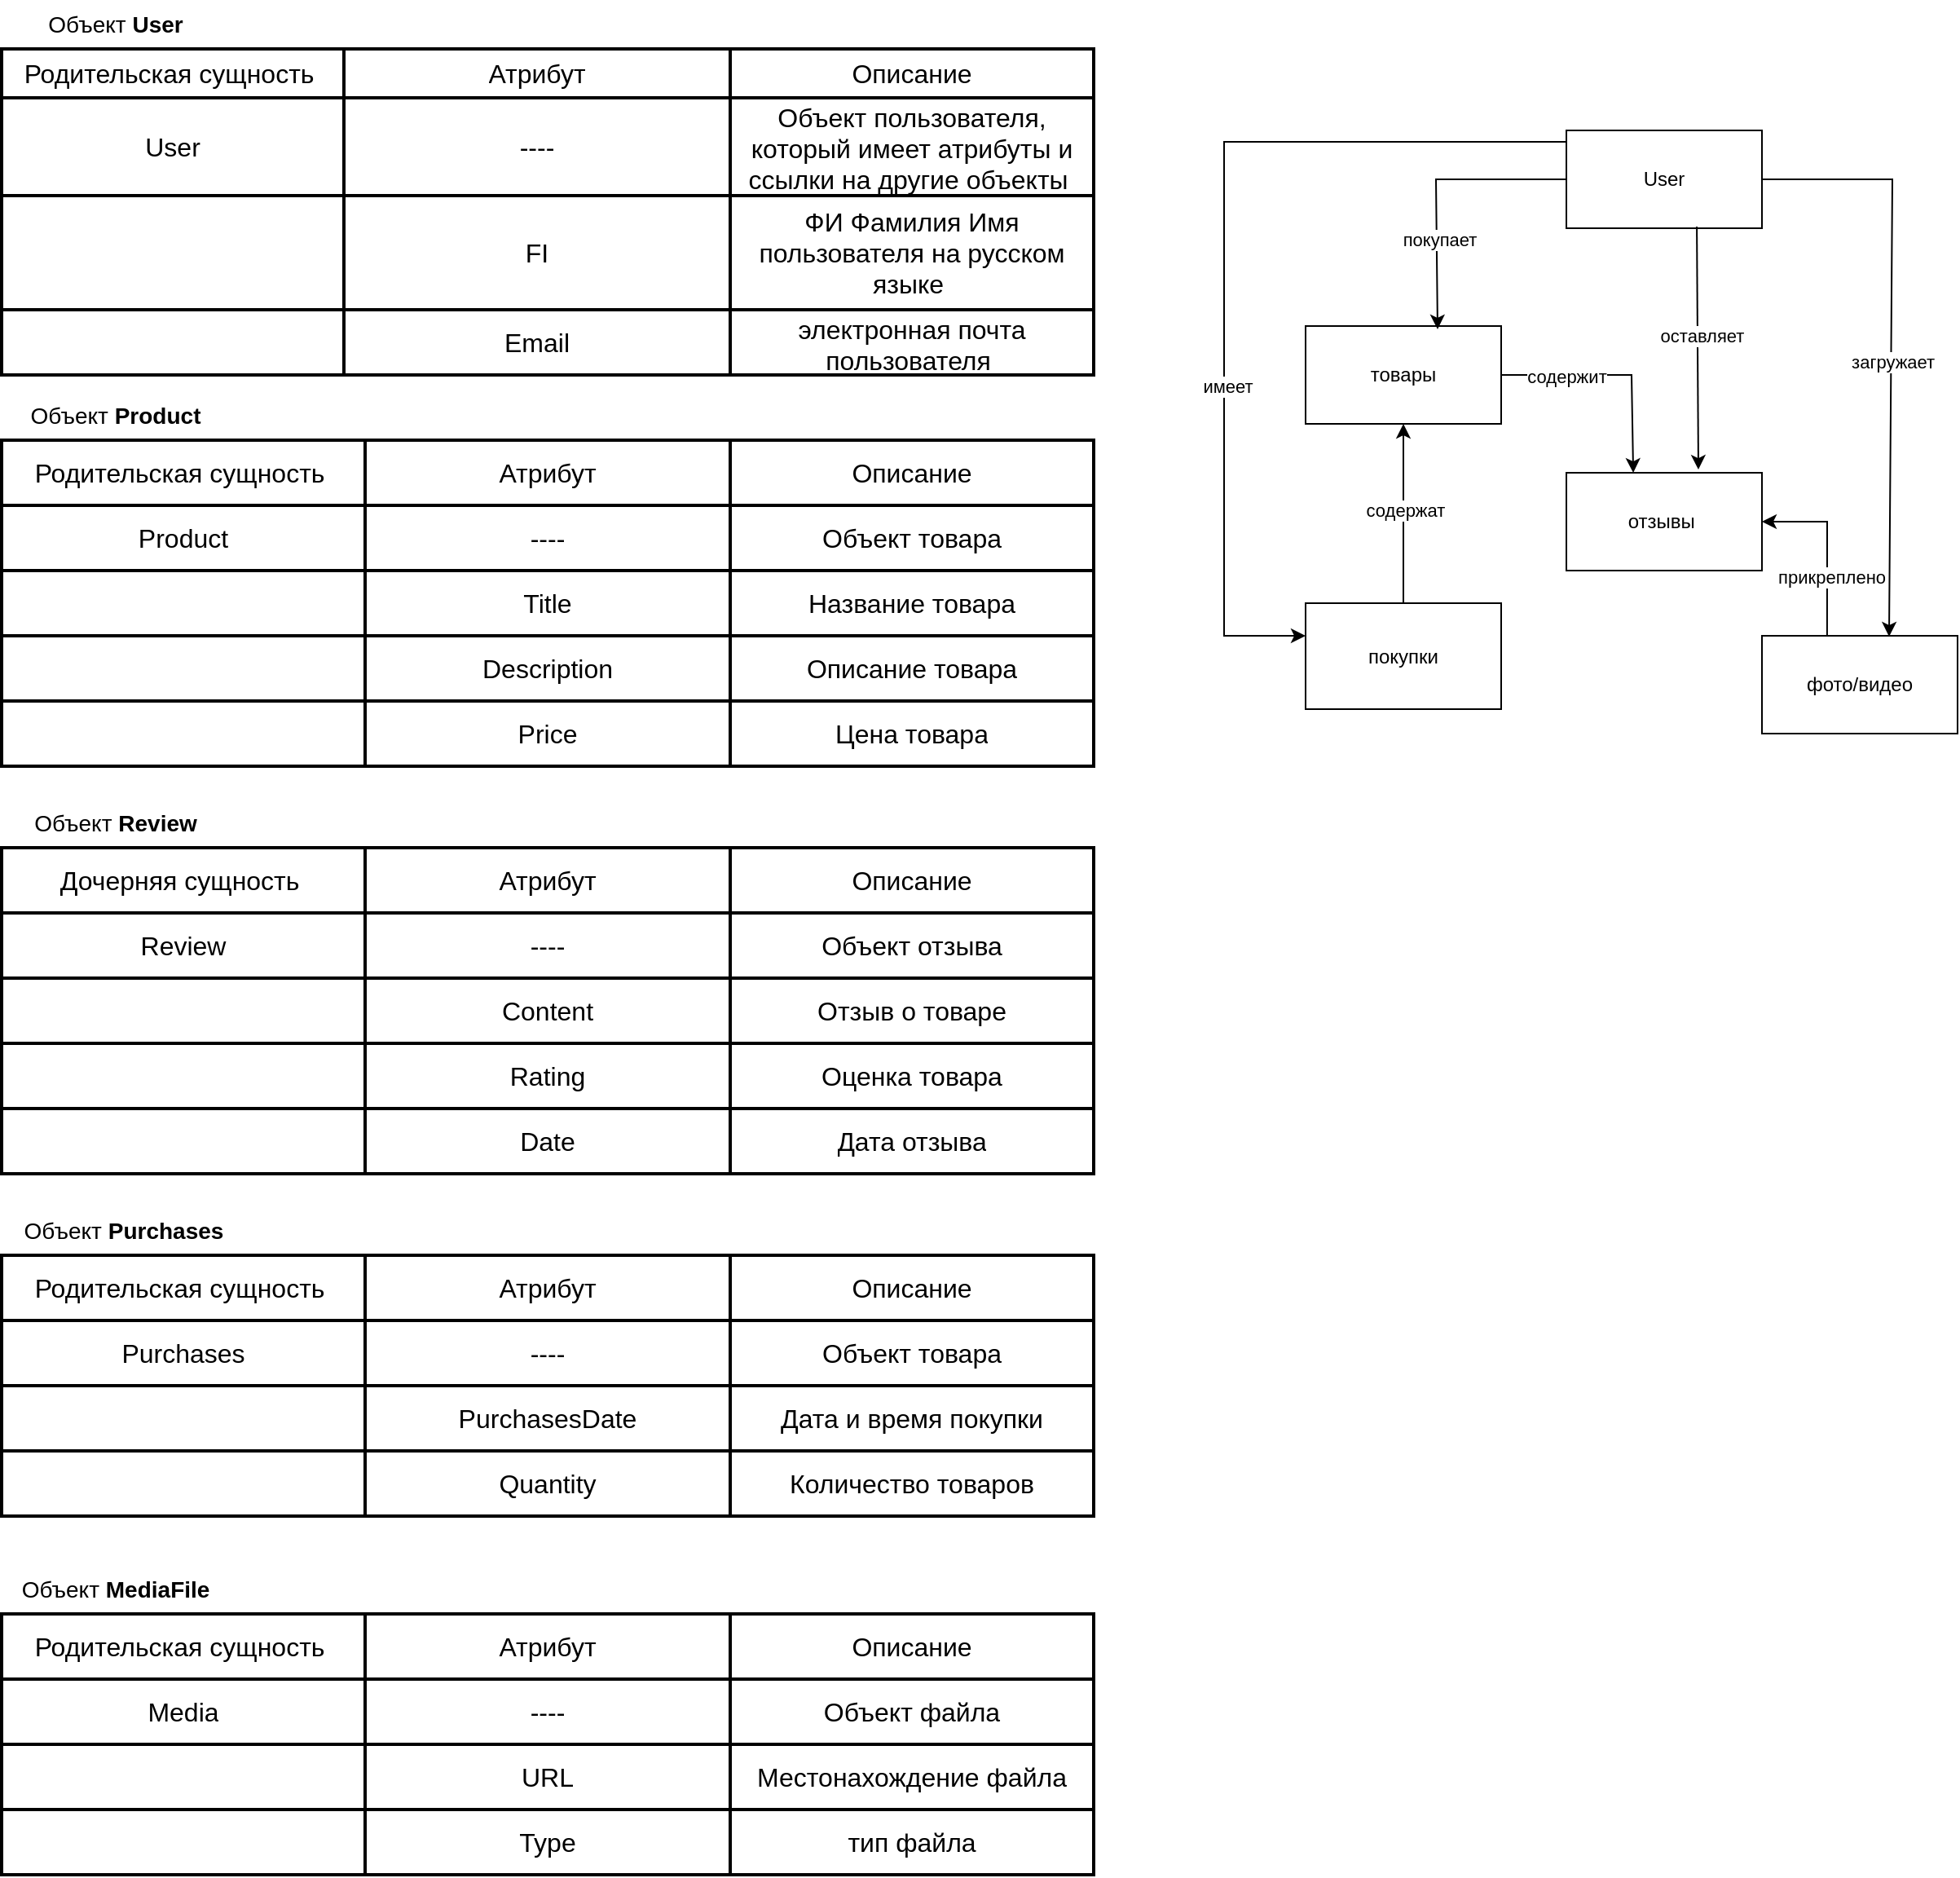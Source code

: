 <mxfile version="24.9.1">
  <diagram name="Страница — 1" id="TGtUsXswCx8yC_RqDV6F">
    <mxGraphModel dx="1390" dy="746" grid="1" gridSize="10" guides="1" tooltips="1" connect="1" arrows="1" fold="1" page="1" pageScale="1" pageWidth="2339" pageHeight="3300" math="0" shadow="0">
      <root>
        <mxCell id="0" />
        <mxCell id="1" parent="0" />
        <mxCell id="MNSN4jUZ-0V3lGfAkd76-1" value="User" style="rounded=0;whiteSpace=wrap;html=1;" parent="1" vertex="1">
          <mxGeometry x="1010" y="120" width="120" height="60" as="geometry" />
        </mxCell>
        <mxCell id="MNSN4jUZ-0V3lGfAkd76-2" value="товары" style="rounded=0;whiteSpace=wrap;html=1;" parent="1" vertex="1">
          <mxGeometry x="850" y="240" width="120" height="60" as="geometry" />
        </mxCell>
        <mxCell id="MNSN4jUZ-0V3lGfAkd76-3" value="отзывы&amp;nbsp;" style="rounded=0;whiteSpace=wrap;html=1;" parent="1" vertex="1">
          <mxGeometry x="1010" y="330" width="120" height="60" as="geometry" />
        </mxCell>
        <mxCell id="MNSN4jUZ-0V3lGfAkd76-4" value="фото/видео" style="rounded=0;whiteSpace=wrap;html=1;" parent="1" vertex="1">
          <mxGeometry x="1130" y="430" width="120" height="60" as="geometry" />
        </mxCell>
        <mxCell id="MNSN4jUZ-0V3lGfAkd76-5" value="" style="endArrow=classic;html=1;rounded=0;exitX=0;exitY=0.5;exitDx=0;exitDy=0;entryX=0.675;entryY=0.033;entryDx=0;entryDy=0;entryPerimeter=0;" parent="1" source="MNSN4jUZ-0V3lGfAkd76-1" target="MNSN4jUZ-0V3lGfAkd76-2" edge="1">
          <mxGeometry width="50" height="50" relative="1" as="geometry">
            <mxPoint x="1070" y="340" as="sourcePoint" />
            <mxPoint x="1120" y="290" as="targetPoint" />
            <Array as="points">
              <mxPoint x="930" y="150" />
            </Array>
          </mxGeometry>
        </mxCell>
        <mxCell id="MNSN4jUZ-0V3lGfAkd76-6" value="покупает" style="edgeLabel;html=1;align=center;verticalAlign=middle;resizable=0;points=[];" parent="MNSN4jUZ-0V3lGfAkd76-5" vertex="1" connectable="0">
          <mxGeometry x="0.361" y="1" relative="1" as="geometry">
            <mxPoint as="offset" />
          </mxGeometry>
        </mxCell>
        <mxCell id="MNSN4jUZ-0V3lGfAkd76-7" value="" style="endArrow=classic;html=1;rounded=0;exitX=0.667;exitY=0.983;exitDx=0;exitDy=0;exitPerimeter=0;entryX=0.675;entryY=-0.033;entryDx=0;entryDy=0;entryPerimeter=0;" parent="1" source="MNSN4jUZ-0V3lGfAkd76-1" target="MNSN4jUZ-0V3lGfAkd76-3" edge="1">
          <mxGeometry width="50" height="50" relative="1" as="geometry">
            <mxPoint x="1070" y="340" as="sourcePoint" />
            <mxPoint x="1120" y="290" as="targetPoint" />
          </mxGeometry>
        </mxCell>
        <mxCell id="MNSN4jUZ-0V3lGfAkd76-8" value="оставляет" style="edgeLabel;html=1;align=center;verticalAlign=middle;resizable=0;points=[];" parent="MNSN4jUZ-0V3lGfAkd76-7" vertex="1" connectable="0">
          <mxGeometry x="-0.101" y="2" relative="1" as="geometry">
            <mxPoint as="offset" />
          </mxGeometry>
        </mxCell>
        <mxCell id="MNSN4jUZ-0V3lGfAkd76-9" value="" style="endArrow=classic;html=1;rounded=0;exitX=0.333;exitY=-0.008;exitDx=0;exitDy=0;exitPerimeter=0;entryX=1;entryY=0.5;entryDx=0;entryDy=0;" parent="1" source="MNSN4jUZ-0V3lGfAkd76-4" target="MNSN4jUZ-0V3lGfAkd76-3" edge="1">
          <mxGeometry width="50" height="50" relative="1" as="geometry">
            <mxPoint x="1070" y="340" as="sourcePoint" />
            <mxPoint x="1130" y="370" as="targetPoint" />
            <Array as="points">
              <mxPoint x="1170" y="360" />
            </Array>
          </mxGeometry>
        </mxCell>
        <mxCell id="MNSN4jUZ-0V3lGfAkd76-10" value="&amp;nbsp;прикреплено" style="edgeLabel;html=1;align=center;verticalAlign=middle;resizable=0;points=[];" parent="MNSN4jUZ-0V3lGfAkd76-9" vertex="1" connectable="0">
          <mxGeometry x="-0.351" y="-1" relative="1" as="geometry">
            <mxPoint as="offset" />
          </mxGeometry>
        </mxCell>
        <mxCell id="MNSN4jUZ-0V3lGfAkd76-11" value="" style="endArrow=classic;html=1;rounded=0;exitX=1;exitY=0.5;exitDx=0;exitDy=0;entryX=0.342;entryY=0;entryDx=0;entryDy=0;entryPerimeter=0;" parent="1" source="MNSN4jUZ-0V3lGfAkd76-2" target="MNSN4jUZ-0V3lGfAkd76-3" edge="1">
          <mxGeometry width="50" height="50" relative="1" as="geometry">
            <mxPoint x="980" y="270" as="sourcePoint" />
            <mxPoint x="1120" y="290" as="targetPoint" />
            <Array as="points">
              <mxPoint x="1050" y="270" />
            </Array>
          </mxGeometry>
        </mxCell>
        <mxCell id="MNSN4jUZ-0V3lGfAkd76-12" value="содержит" style="edgeLabel;html=1;align=center;verticalAlign=middle;resizable=0;points=[];" parent="MNSN4jUZ-0V3lGfAkd76-11" vertex="1" connectable="0">
          <mxGeometry x="-0.429" y="-1" relative="1" as="geometry">
            <mxPoint as="offset" />
          </mxGeometry>
        </mxCell>
        <mxCell id="MNSN4jUZ-0V3lGfAkd76-13" value="" style="endArrow=classic;html=1;rounded=0;exitX=1;exitY=0.5;exitDx=0;exitDy=0;entryX=0.65;entryY=0.008;entryDx=0;entryDy=0;entryPerimeter=0;" parent="1" source="MNSN4jUZ-0V3lGfAkd76-1" target="MNSN4jUZ-0V3lGfAkd76-4" edge="1">
          <mxGeometry width="50" height="50" relative="1" as="geometry">
            <mxPoint x="1080" y="420" as="sourcePoint" />
            <mxPoint x="1130" y="370" as="targetPoint" />
            <Array as="points">
              <mxPoint x="1210" y="150" />
            </Array>
          </mxGeometry>
        </mxCell>
        <mxCell id="MNSN4jUZ-0V3lGfAkd76-14" value="&amp;nbsp; загружает" style="edgeLabel;html=1;align=center;verticalAlign=middle;resizable=0;points=[];" parent="MNSN4jUZ-0V3lGfAkd76-13" vertex="1" connectable="0">
          <mxGeometry x="0.063" y="-2" relative="1" as="geometry">
            <mxPoint as="offset" />
          </mxGeometry>
        </mxCell>
        <mxCell id="MNSN4jUZ-0V3lGfAkd76-15" value="покупки" style="rounded=0;whiteSpace=wrap;html=1;" parent="1" vertex="1">
          <mxGeometry x="850" y="410" width="120" height="65" as="geometry" />
        </mxCell>
        <mxCell id="MNSN4jUZ-0V3lGfAkd76-16" value="" style="endArrow=classic;html=1;rounded=0;jumpStyle=arc;" parent="1" edge="1">
          <mxGeometry width="50" height="50" relative="1" as="geometry">
            <mxPoint x="1010" y="127" as="sourcePoint" />
            <mxPoint x="850" y="430" as="targetPoint" />
            <Array as="points">
              <mxPoint x="800" y="127" />
              <mxPoint x="800" y="430" />
            </Array>
          </mxGeometry>
        </mxCell>
        <mxCell id="MNSN4jUZ-0V3lGfAkd76-21" value="имеет" style="edgeLabel;html=1;align=center;verticalAlign=middle;resizable=0;points=[];" parent="MNSN4jUZ-0V3lGfAkd76-16" vertex="1" connectable="0">
          <mxGeometry x="0.278" y="2" relative="1" as="geometry">
            <mxPoint as="offset" />
          </mxGeometry>
        </mxCell>
        <mxCell id="MNSN4jUZ-0V3lGfAkd76-18" value="" style="endArrow=classic;html=1;rounded=0;exitX=0.5;exitY=0;exitDx=0;exitDy=0;entryX=0.5;entryY=1;entryDx=0;entryDy=0;" parent="1" source="MNSN4jUZ-0V3lGfAkd76-15" target="MNSN4jUZ-0V3lGfAkd76-2" edge="1">
          <mxGeometry relative="1" as="geometry">
            <mxPoint x="1370" y="380" as="sourcePoint" />
            <mxPoint x="1470" y="380" as="targetPoint" />
          </mxGeometry>
        </mxCell>
        <mxCell id="MNSN4jUZ-0V3lGfAkd76-23" value="содержат" style="edgeLabel;html=1;align=center;verticalAlign=middle;resizable=0;points=[];" parent="MNSN4jUZ-0V3lGfAkd76-18" vertex="1" connectable="0">
          <mxGeometry x="0.036" y="-1" relative="1" as="geometry">
            <mxPoint as="offset" />
          </mxGeometry>
        </mxCell>
        <mxCell id="2xi72jJKv009g28mrc_R-14" value="" style="shape=table;startSize=0;container=1;collapsible=0;childLayout=tableLayout;fontSize=16;strokeWidth=2;" vertex="1" parent="1">
          <mxGeometry x="50" y="70" width="670" height="200" as="geometry" />
        </mxCell>
        <mxCell id="2xi72jJKv009g28mrc_R-15" value="" style="shape=tableRow;horizontal=0;startSize=0;swimlaneHead=0;swimlaneBody=0;strokeColor=inherit;top=0;left=0;bottom=0;right=0;collapsible=0;dropTarget=0;fillColor=none;points=[[0,0.5],[1,0.5]];portConstraint=eastwest;fontSize=16;strokeWidth=2;" vertex="1" parent="2xi72jJKv009g28mrc_R-14">
          <mxGeometry width="670" height="30" as="geometry" />
        </mxCell>
        <mxCell id="2xi72jJKv009g28mrc_R-16" value="Родительская сущность&amp;nbsp;" style="shape=partialRectangle;html=1;whiteSpace=wrap;connectable=0;strokeColor=inherit;overflow=hidden;fillColor=none;top=0;left=0;bottom=0;right=0;pointerEvents=1;fontSize=16;strokeWidth=2;" vertex="1" parent="2xi72jJKv009g28mrc_R-15">
          <mxGeometry width="210" height="30" as="geometry">
            <mxRectangle width="210" height="30" as="alternateBounds" />
          </mxGeometry>
        </mxCell>
        <mxCell id="2xi72jJKv009g28mrc_R-17" value="Атрибут" style="shape=partialRectangle;html=1;whiteSpace=wrap;connectable=0;strokeColor=inherit;overflow=hidden;fillColor=none;top=0;left=0;bottom=0;right=0;pointerEvents=1;fontSize=16;strokeWidth=2;" vertex="1" parent="2xi72jJKv009g28mrc_R-15">
          <mxGeometry x="210" width="237" height="30" as="geometry">
            <mxRectangle width="237" height="30" as="alternateBounds" />
          </mxGeometry>
        </mxCell>
        <mxCell id="2xi72jJKv009g28mrc_R-18" value="Описание" style="shape=partialRectangle;html=1;whiteSpace=wrap;connectable=0;strokeColor=inherit;overflow=hidden;fillColor=none;top=0;left=0;bottom=0;right=0;pointerEvents=1;fontSize=16;strokeWidth=2;" vertex="1" parent="2xi72jJKv009g28mrc_R-15">
          <mxGeometry x="447" width="223" height="30" as="geometry">
            <mxRectangle width="223" height="30" as="alternateBounds" />
          </mxGeometry>
        </mxCell>
        <mxCell id="2xi72jJKv009g28mrc_R-19" value="" style="shape=tableRow;horizontal=0;startSize=0;swimlaneHead=0;swimlaneBody=0;strokeColor=inherit;top=0;left=0;bottom=0;right=0;collapsible=0;dropTarget=0;fillColor=none;points=[[0,0.5],[1,0.5]];portConstraint=eastwest;fontSize=16;strokeWidth=2;" vertex="1" parent="2xi72jJKv009g28mrc_R-14">
          <mxGeometry y="30" width="670" height="60" as="geometry" />
        </mxCell>
        <mxCell id="2xi72jJKv009g28mrc_R-20" value="User" style="shape=partialRectangle;html=1;whiteSpace=wrap;connectable=0;strokeColor=inherit;overflow=hidden;fillColor=none;top=0;left=0;bottom=0;right=0;pointerEvents=1;fontSize=16;strokeWidth=2;" vertex="1" parent="2xi72jJKv009g28mrc_R-19">
          <mxGeometry width="210" height="60" as="geometry">
            <mxRectangle width="210" height="60" as="alternateBounds" />
          </mxGeometry>
        </mxCell>
        <mxCell id="2xi72jJKv009g28mrc_R-21" value="----" style="shape=partialRectangle;html=1;whiteSpace=wrap;connectable=0;strokeColor=inherit;overflow=hidden;fillColor=none;top=0;left=0;bottom=0;right=0;pointerEvents=1;fontSize=16;strokeWidth=2;" vertex="1" parent="2xi72jJKv009g28mrc_R-19">
          <mxGeometry x="210" width="237" height="60" as="geometry">
            <mxRectangle width="237" height="60" as="alternateBounds" />
          </mxGeometry>
        </mxCell>
        <mxCell id="2xi72jJKv009g28mrc_R-22" value="Объект пользователя, который имеет атрибуты и ссылки на другие объекты&amp;nbsp;" style="shape=partialRectangle;html=1;whiteSpace=wrap;connectable=0;strokeColor=inherit;overflow=hidden;fillColor=none;top=0;left=0;bottom=0;right=0;pointerEvents=1;fontSize=16;strokeWidth=2;" vertex="1" parent="2xi72jJKv009g28mrc_R-19">
          <mxGeometry x="447" width="223" height="60" as="geometry">
            <mxRectangle width="223" height="60" as="alternateBounds" />
          </mxGeometry>
        </mxCell>
        <mxCell id="2xi72jJKv009g28mrc_R-23" value="" style="shape=tableRow;horizontal=0;startSize=0;swimlaneHead=0;swimlaneBody=0;strokeColor=inherit;top=0;left=0;bottom=0;right=0;collapsible=0;dropTarget=0;fillColor=none;points=[[0,0.5],[1,0.5]];portConstraint=eastwest;fontSize=16;strokeWidth=2;" vertex="1" parent="2xi72jJKv009g28mrc_R-14">
          <mxGeometry y="90" width="670" height="70" as="geometry" />
        </mxCell>
        <mxCell id="2xi72jJKv009g28mrc_R-24" value="" style="shape=partialRectangle;html=1;whiteSpace=wrap;connectable=0;strokeColor=inherit;overflow=hidden;fillColor=none;top=0;left=0;bottom=0;right=0;pointerEvents=1;fontSize=16;strokeWidth=2;" vertex="1" parent="2xi72jJKv009g28mrc_R-23">
          <mxGeometry width="210" height="70" as="geometry">
            <mxRectangle width="210" height="70" as="alternateBounds" />
          </mxGeometry>
        </mxCell>
        <mxCell id="2xi72jJKv009g28mrc_R-25" value="FI" style="shape=partialRectangle;html=1;whiteSpace=wrap;connectable=0;strokeColor=inherit;overflow=hidden;fillColor=none;top=0;left=0;bottom=0;right=0;pointerEvents=1;fontSize=16;strokeWidth=2;" vertex="1" parent="2xi72jJKv009g28mrc_R-23">
          <mxGeometry x="210" width="237" height="70" as="geometry">
            <mxRectangle width="237" height="70" as="alternateBounds" />
          </mxGeometry>
        </mxCell>
        <mxCell id="2xi72jJKv009g28mrc_R-26" value="ФИ Фамилия Имя пользователя на русском языке&amp;nbsp;" style="shape=partialRectangle;html=1;whiteSpace=wrap;connectable=0;strokeColor=inherit;overflow=hidden;fillColor=none;top=0;left=0;bottom=0;right=0;pointerEvents=1;fontSize=16;strokeWidth=2;" vertex="1" parent="2xi72jJKv009g28mrc_R-23">
          <mxGeometry x="447" width="223" height="70" as="geometry">
            <mxRectangle width="223" height="70" as="alternateBounds" />
          </mxGeometry>
        </mxCell>
        <mxCell id="2xi72jJKv009g28mrc_R-28" value="" style="shape=tableRow;horizontal=0;startSize=0;swimlaneHead=0;swimlaneBody=0;strokeColor=inherit;top=0;left=0;bottom=0;right=0;collapsible=0;dropTarget=0;fillColor=none;points=[[0,0.5],[1,0.5]];portConstraint=eastwest;fontSize=16;strokeWidth=2;" vertex="1" parent="2xi72jJKv009g28mrc_R-14">
          <mxGeometry y="160" width="670" height="40" as="geometry" />
        </mxCell>
        <mxCell id="2xi72jJKv009g28mrc_R-29" value="" style="shape=partialRectangle;html=1;whiteSpace=wrap;connectable=0;strokeColor=inherit;overflow=hidden;fillColor=none;top=0;left=0;bottom=0;right=0;pointerEvents=1;fontSize=16;strokeWidth=2;" vertex="1" parent="2xi72jJKv009g28mrc_R-28">
          <mxGeometry width="210" height="40" as="geometry">
            <mxRectangle width="210" height="40" as="alternateBounds" />
          </mxGeometry>
        </mxCell>
        <mxCell id="2xi72jJKv009g28mrc_R-30" value="Email" style="shape=partialRectangle;html=1;whiteSpace=wrap;connectable=0;strokeColor=inherit;overflow=hidden;fillColor=none;top=0;left=0;bottom=0;right=0;pointerEvents=1;fontSize=16;strokeWidth=2;" vertex="1" parent="2xi72jJKv009g28mrc_R-28">
          <mxGeometry x="210" width="237" height="40" as="geometry">
            <mxRectangle width="237" height="40" as="alternateBounds" />
          </mxGeometry>
        </mxCell>
        <mxCell id="2xi72jJKv009g28mrc_R-31" value="электронная почта пользователя&amp;nbsp;" style="shape=partialRectangle;html=1;whiteSpace=wrap;connectable=0;strokeColor=inherit;overflow=hidden;fillColor=none;top=0;left=0;bottom=0;right=0;pointerEvents=1;fontSize=16;strokeWidth=2;" vertex="1" parent="2xi72jJKv009g28mrc_R-28">
          <mxGeometry x="447" width="223" height="40" as="geometry">
            <mxRectangle width="223" height="40" as="alternateBounds" />
          </mxGeometry>
        </mxCell>
        <mxCell id="2xi72jJKv009g28mrc_R-40" value="" style="shape=table;startSize=0;container=1;collapsible=0;childLayout=tableLayout;fontSize=16;strokeWidth=2;" vertex="1" parent="1">
          <mxGeometry x="50" y="310" width="670" height="120" as="geometry" />
        </mxCell>
        <mxCell id="2xi72jJKv009g28mrc_R-41" value="" style="shape=tableRow;horizontal=0;startSize=0;swimlaneHead=0;swimlaneBody=0;strokeColor=inherit;top=0;left=0;bottom=0;right=0;collapsible=0;dropTarget=0;fillColor=none;points=[[0,0.5],[1,0.5]];portConstraint=eastwest;fontSize=16;strokeWidth=2;" vertex="1" parent="2xi72jJKv009g28mrc_R-40">
          <mxGeometry width="670" height="40" as="geometry" />
        </mxCell>
        <mxCell id="2xi72jJKv009g28mrc_R-42" value="Родительская сущность&amp;nbsp;" style="shape=partialRectangle;html=1;whiteSpace=wrap;connectable=0;strokeColor=inherit;overflow=hidden;fillColor=none;top=0;left=0;bottom=0;right=0;pointerEvents=1;fontSize=16;strokeWidth=2;" vertex="1" parent="2xi72jJKv009g28mrc_R-41">
          <mxGeometry width="223" height="40" as="geometry">
            <mxRectangle width="223" height="40" as="alternateBounds" />
          </mxGeometry>
        </mxCell>
        <mxCell id="2xi72jJKv009g28mrc_R-43" value="Атрибут" style="shape=partialRectangle;html=1;whiteSpace=wrap;connectable=0;strokeColor=inherit;overflow=hidden;fillColor=none;top=0;left=0;bottom=0;right=0;pointerEvents=1;fontSize=16;strokeWidth=2;" vertex="1" parent="2xi72jJKv009g28mrc_R-41">
          <mxGeometry x="223" width="224" height="40" as="geometry">
            <mxRectangle width="224" height="40" as="alternateBounds" />
          </mxGeometry>
        </mxCell>
        <mxCell id="2xi72jJKv009g28mrc_R-44" value="Описание" style="shape=partialRectangle;html=1;whiteSpace=wrap;connectable=0;strokeColor=inherit;overflow=hidden;fillColor=none;top=0;left=0;bottom=0;right=0;pointerEvents=1;fontSize=16;strokeWidth=2;" vertex="1" parent="2xi72jJKv009g28mrc_R-41">
          <mxGeometry x="447" width="223" height="40" as="geometry">
            <mxRectangle width="223" height="40" as="alternateBounds" />
          </mxGeometry>
        </mxCell>
        <mxCell id="2xi72jJKv009g28mrc_R-45" value="" style="shape=tableRow;horizontal=0;startSize=0;swimlaneHead=0;swimlaneBody=0;strokeColor=inherit;top=0;left=0;bottom=0;right=0;collapsible=0;dropTarget=0;fillColor=none;points=[[0,0.5],[1,0.5]];portConstraint=eastwest;fontSize=16;strokeWidth=2;" vertex="1" parent="2xi72jJKv009g28mrc_R-40">
          <mxGeometry y="40" width="670" height="40" as="geometry" />
        </mxCell>
        <mxCell id="2xi72jJKv009g28mrc_R-46" value="Product" style="shape=partialRectangle;html=1;whiteSpace=wrap;connectable=0;strokeColor=inherit;overflow=hidden;fillColor=none;top=0;left=0;bottom=0;right=0;pointerEvents=1;fontSize=16;strokeWidth=2;" vertex="1" parent="2xi72jJKv009g28mrc_R-45">
          <mxGeometry width="223" height="40" as="geometry">
            <mxRectangle width="223" height="40" as="alternateBounds" />
          </mxGeometry>
        </mxCell>
        <mxCell id="2xi72jJKv009g28mrc_R-47" value="----" style="shape=partialRectangle;html=1;whiteSpace=wrap;connectable=0;strokeColor=inherit;overflow=hidden;fillColor=none;top=0;left=0;bottom=0;right=0;pointerEvents=1;fontSize=16;strokeWidth=2;" vertex="1" parent="2xi72jJKv009g28mrc_R-45">
          <mxGeometry x="223" width="224" height="40" as="geometry">
            <mxRectangle width="224" height="40" as="alternateBounds" />
          </mxGeometry>
        </mxCell>
        <mxCell id="2xi72jJKv009g28mrc_R-48" value="Объект товара" style="shape=partialRectangle;html=1;whiteSpace=wrap;connectable=0;strokeColor=#d6b656;overflow=hidden;fillColor=none;top=0;left=0;bottom=0;right=0;pointerEvents=1;fontSize=16;strokeWidth=5;perimeterSpacing=8;" vertex="1" parent="2xi72jJKv009g28mrc_R-45">
          <mxGeometry x="447" width="223" height="40" as="geometry">
            <mxRectangle width="223" height="40" as="alternateBounds" />
          </mxGeometry>
        </mxCell>
        <mxCell id="2xi72jJKv009g28mrc_R-49" value="" style="shape=tableRow;horizontal=0;startSize=0;swimlaneHead=0;swimlaneBody=0;strokeColor=inherit;top=0;left=0;bottom=0;right=0;collapsible=0;dropTarget=0;fillColor=none;points=[[0,0.5],[1,0.5]];portConstraint=eastwest;fontSize=16;strokeWidth=2;" vertex="1" parent="2xi72jJKv009g28mrc_R-40">
          <mxGeometry y="80" width="670" height="40" as="geometry" />
        </mxCell>
        <mxCell id="2xi72jJKv009g28mrc_R-50" value="" style="shape=partialRectangle;html=1;whiteSpace=wrap;connectable=0;strokeColor=inherit;overflow=hidden;fillColor=none;top=0;left=0;bottom=0;right=0;pointerEvents=1;fontSize=16;strokeWidth=2;" vertex="1" parent="2xi72jJKv009g28mrc_R-49">
          <mxGeometry width="223" height="40" as="geometry">
            <mxRectangle width="223" height="40" as="alternateBounds" />
          </mxGeometry>
        </mxCell>
        <mxCell id="2xi72jJKv009g28mrc_R-51" value="Title" style="shape=partialRectangle;html=1;whiteSpace=wrap;connectable=0;strokeColor=inherit;overflow=hidden;fillColor=none;top=0;left=0;bottom=0;right=0;pointerEvents=1;fontSize=16;strokeWidth=2;" vertex="1" parent="2xi72jJKv009g28mrc_R-49">
          <mxGeometry x="223" width="224" height="40" as="geometry">
            <mxRectangle width="224" height="40" as="alternateBounds" />
          </mxGeometry>
        </mxCell>
        <mxCell id="2xi72jJKv009g28mrc_R-52" value="Название товара" style="shape=partialRectangle;html=1;whiteSpace=wrap;connectable=0;strokeColor=inherit;overflow=hidden;fillColor=none;top=0;left=0;bottom=0;right=0;pointerEvents=1;fontSize=16;strokeWidth=2;" vertex="1" parent="2xi72jJKv009g28mrc_R-49">
          <mxGeometry x="447" width="223" height="40" as="geometry">
            <mxRectangle width="223" height="40" as="alternateBounds" />
          </mxGeometry>
        </mxCell>
        <mxCell id="2xi72jJKv009g28mrc_R-53" value="" style="shape=table;startSize=0;container=1;collapsible=0;childLayout=tableLayout;fontSize=16;strokeWidth=2;" vertex="1" parent="1">
          <mxGeometry x="50" y="430" width="670" height="80" as="geometry" />
        </mxCell>
        <mxCell id="2xi72jJKv009g28mrc_R-54" value="" style="shape=tableRow;horizontal=0;startSize=0;swimlaneHead=0;swimlaneBody=0;strokeColor=inherit;top=0;left=0;bottom=0;right=0;collapsible=0;dropTarget=0;fillColor=none;points=[[0,0.5],[1,0.5]];portConstraint=eastwest;fontSize=16;strokeWidth=2;" vertex="1" parent="2xi72jJKv009g28mrc_R-53">
          <mxGeometry width="670" height="40" as="geometry" />
        </mxCell>
        <mxCell id="2xi72jJKv009g28mrc_R-55" value="" style="shape=partialRectangle;html=1;whiteSpace=wrap;connectable=0;strokeColor=inherit;overflow=hidden;fillColor=none;top=0;left=0;bottom=0;right=0;pointerEvents=1;fontSize=16;strokeWidth=2;" vertex="1" parent="2xi72jJKv009g28mrc_R-54">
          <mxGeometry width="223" height="40" as="geometry">
            <mxRectangle width="223" height="40" as="alternateBounds" />
          </mxGeometry>
        </mxCell>
        <mxCell id="2xi72jJKv009g28mrc_R-56" value="Description" style="shape=partialRectangle;html=1;whiteSpace=wrap;connectable=0;strokeColor=inherit;overflow=hidden;fillColor=none;top=0;left=0;bottom=0;right=0;pointerEvents=1;fontSize=16;strokeWidth=2;" vertex="1" parent="2xi72jJKv009g28mrc_R-54">
          <mxGeometry x="223" width="224" height="40" as="geometry">
            <mxRectangle width="224" height="40" as="alternateBounds" />
          </mxGeometry>
        </mxCell>
        <mxCell id="2xi72jJKv009g28mrc_R-57" value="Описание товара" style="shape=partialRectangle;html=1;whiteSpace=wrap;connectable=0;strokeColor=inherit;overflow=hidden;fillColor=none;top=0;left=0;bottom=0;right=0;pointerEvents=1;fontSize=16;strokeWidth=2;" vertex="1" parent="2xi72jJKv009g28mrc_R-54">
          <mxGeometry x="447" width="223" height="40" as="geometry">
            <mxRectangle width="223" height="40" as="alternateBounds" />
          </mxGeometry>
        </mxCell>
        <mxCell id="2xi72jJKv009g28mrc_R-58" value="" style="shape=tableRow;horizontal=0;startSize=0;swimlaneHead=0;swimlaneBody=0;strokeColor=inherit;top=0;left=0;bottom=0;right=0;collapsible=0;dropTarget=0;fillColor=none;points=[[0,0.5],[1,0.5]];portConstraint=eastwest;fontSize=16;strokeWidth=2;" vertex="1" parent="2xi72jJKv009g28mrc_R-53">
          <mxGeometry y="40" width="670" height="40" as="geometry" />
        </mxCell>
        <mxCell id="2xi72jJKv009g28mrc_R-59" value="" style="shape=partialRectangle;html=1;whiteSpace=wrap;connectable=0;strokeColor=inherit;overflow=hidden;fillColor=none;top=0;left=0;bottom=0;right=0;pointerEvents=1;fontSize=16;strokeWidth=2;" vertex="1" parent="2xi72jJKv009g28mrc_R-58">
          <mxGeometry width="223" height="40" as="geometry">
            <mxRectangle width="223" height="40" as="alternateBounds" />
          </mxGeometry>
        </mxCell>
        <mxCell id="2xi72jJKv009g28mrc_R-60" value="Price" style="shape=partialRectangle;html=1;whiteSpace=wrap;connectable=0;strokeColor=inherit;overflow=hidden;fillColor=none;top=0;left=0;bottom=0;right=0;pointerEvents=1;fontSize=16;strokeWidth=2;" vertex="1" parent="2xi72jJKv009g28mrc_R-58">
          <mxGeometry x="223" width="224" height="40" as="geometry">
            <mxRectangle width="224" height="40" as="alternateBounds" />
          </mxGeometry>
        </mxCell>
        <mxCell id="2xi72jJKv009g28mrc_R-61" value="Цена товара" style="shape=partialRectangle;html=1;whiteSpace=wrap;connectable=0;strokeColor=inherit;overflow=hidden;fillColor=none;top=0;left=0;bottom=0;right=0;pointerEvents=1;fontSize=16;strokeWidth=2;" vertex="1" parent="2xi72jJKv009g28mrc_R-58">
          <mxGeometry x="447" width="223" height="40" as="geometry">
            <mxRectangle width="223" height="40" as="alternateBounds" />
          </mxGeometry>
        </mxCell>
        <mxCell id="2xi72jJKv009g28mrc_R-66" value="&lt;span style=&quot;font-size: 14px;&quot;&gt;Объект&amp;nbsp;&lt;/span&gt;&lt;b style=&quot;font-size: 14px;&quot;&gt;User&lt;/b&gt;" style="text;html=1;align=center;verticalAlign=middle;whiteSpace=wrap;rounded=0;" vertex="1" parent="1">
          <mxGeometry x="60" y="40" width="120" height="30" as="geometry" />
        </mxCell>
        <mxCell id="2xi72jJKv009g28mrc_R-93" value="&lt;span style=&quot;font-size: 14px;&quot;&gt;Объект &lt;b&gt;Product&lt;/b&gt;&lt;/span&gt;" style="text;html=1;align=center;verticalAlign=middle;whiteSpace=wrap;rounded=0;" vertex="1" parent="1">
          <mxGeometry x="60" y="280" width="120" height="30" as="geometry" />
        </mxCell>
        <mxCell id="2xi72jJKv009g28mrc_R-94" value="" style="shape=table;startSize=0;container=1;collapsible=0;childLayout=tableLayout;fontSize=16;strokeWidth=2;" vertex="1" parent="1">
          <mxGeometry x="50" y="560" width="670" height="120" as="geometry" />
        </mxCell>
        <mxCell id="2xi72jJKv009g28mrc_R-95" value="" style="shape=tableRow;horizontal=0;startSize=0;swimlaneHead=0;swimlaneBody=0;strokeColor=inherit;top=0;left=0;bottom=0;right=0;collapsible=0;dropTarget=0;fillColor=none;points=[[0,0.5],[1,0.5]];portConstraint=eastwest;fontSize=16;strokeWidth=2;" vertex="1" parent="2xi72jJKv009g28mrc_R-94">
          <mxGeometry width="670" height="40" as="geometry" />
        </mxCell>
        <mxCell id="2xi72jJKv009g28mrc_R-96" value="Дочерняя сущность&amp;nbsp;" style="shape=partialRectangle;html=1;whiteSpace=wrap;connectable=0;strokeColor=inherit;overflow=hidden;fillColor=none;top=0;left=0;bottom=0;right=0;pointerEvents=1;fontSize=16;strokeWidth=2;" vertex="1" parent="2xi72jJKv009g28mrc_R-95">
          <mxGeometry width="223" height="40" as="geometry">
            <mxRectangle width="223" height="40" as="alternateBounds" />
          </mxGeometry>
        </mxCell>
        <mxCell id="2xi72jJKv009g28mrc_R-97" value="Атрибут" style="shape=partialRectangle;html=1;whiteSpace=wrap;connectable=0;strokeColor=inherit;overflow=hidden;fillColor=none;top=0;left=0;bottom=0;right=0;pointerEvents=1;fontSize=16;strokeWidth=2;" vertex="1" parent="2xi72jJKv009g28mrc_R-95">
          <mxGeometry x="223" width="224" height="40" as="geometry">
            <mxRectangle width="224" height="40" as="alternateBounds" />
          </mxGeometry>
        </mxCell>
        <mxCell id="2xi72jJKv009g28mrc_R-98" value="Описание" style="shape=partialRectangle;html=1;whiteSpace=wrap;connectable=0;strokeColor=inherit;overflow=hidden;fillColor=none;top=0;left=0;bottom=0;right=0;pointerEvents=1;fontSize=16;strokeWidth=2;" vertex="1" parent="2xi72jJKv009g28mrc_R-95">
          <mxGeometry x="447" width="223" height="40" as="geometry">
            <mxRectangle width="223" height="40" as="alternateBounds" />
          </mxGeometry>
        </mxCell>
        <mxCell id="2xi72jJKv009g28mrc_R-99" value="" style="shape=tableRow;horizontal=0;startSize=0;swimlaneHead=0;swimlaneBody=0;strokeColor=inherit;top=0;left=0;bottom=0;right=0;collapsible=0;dropTarget=0;fillColor=none;points=[[0,0.5],[1,0.5]];portConstraint=eastwest;fontSize=16;strokeWidth=2;" vertex="1" parent="2xi72jJKv009g28mrc_R-94">
          <mxGeometry y="40" width="670" height="40" as="geometry" />
        </mxCell>
        <mxCell id="2xi72jJKv009g28mrc_R-100" value="Review" style="shape=partialRectangle;html=1;whiteSpace=wrap;connectable=0;strokeColor=inherit;overflow=hidden;fillColor=none;top=0;left=0;bottom=0;right=0;pointerEvents=1;fontSize=16;strokeWidth=2;" vertex="1" parent="2xi72jJKv009g28mrc_R-99">
          <mxGeometry width="223" height="40" as="geometry">
            <mxRectangle width="223" height="40" as="alternateBounds" />
          </mxGeometry>
        </mxCell>
        <mxCell id="2xi72jJKv009g28mrc_R-101" value="----" style="shape=partialRectangle;html=1;whiteSpace=wrap;connectable=0;strokeColor=inherit;overflow=hidden;fillColor=none;top=0;left=0;bottom=0;right=0;pointerEvents=1;fontSize=16;strokeWidth=2;" vertex="1" parent="2xi72jJKv009g28mrc_R-99">
          <mxGeometry x="223" width="224" height="40" as="geometry">
            <mxRectangle width="224" height="40" as="alternateBounds" />
          </mxGeometry>
        </mxCell>
        <mxCell id="2xi72jJKv009g28mrc_R-102" value="Объект отзыва" style="shape=partialRectangle;html=1;whiteSpace=wrap;connectable=0;overflow=hidden;top=0;left=0;bottom=0;right=0;pointerEvents=1;fontSize=16;strokeWidth=3;perimeterSpacing=5;fillColor=none;" vertex="1" parent="2xi72jJKv009g28mrc_R-99">
          <mxGeometry x="447" width="223" height="40" as="geometry">
            <mxRectangle width="223" height="40" as="alternateBounds" />
          </mxGeometry>
        </mxCell>
        <mxCell id="2xi72jJKv009g28mrc_R-103" value="" style="shape=tableRow;horizontal=0;startSize=0;swimlaneHead=0;swimlaneBody=0;strokeColor=inherit;top=0;left=0;bottom=0;right=0;collapsible=0;dropTarget=0;fillColor=none;points=[[0,0.5],[1,0.5]];portConstraint=eastwest;fontSize=16;strokeWidth=2;" vertex="1" parent="2xi72jJKv009g28mrc_R-94">
          <mxGeometry y="80" width="670" height="40" as="geometry" />
        </mxCell>
        <mxCell id="2xi72jJKv009g28mrc_R-104" value="" style="shape=partialRectangle;html=1;whiteSpace=wrap;connectable=0;strokeColor=inherit;overflow=hidden;fillColor=none;top=0;left=0;bottom=0;right=0;pointerEvents=1;fontSize=16;strokeWidth=2;" vertex="1" parent="2xi72jJKv009g28mrc_R-103">
          <mxGeometry width="223" height="40" as="geometry">
            <mxRectangle width="223" height="40" as="alternateBounds" />
          </mxGeometry>
        </mxCell>
        <mxCell id="2xi72jJKv009g28mrc_R-105" value="Content" style="shape=partialRectangle;html=1;whiteSpace=wrap;connectable=0;strokeColor=inherit;overflow=hidden;fillColor=none;top=0;left=0;bottom=0;right=0;pointerEvents=1;fontSize=16;strokeWidth=2;" vertex="1" parent="2xi72jJKv009g28mrc_R-103">
          <mxGeometry x="223" width="224" height="40" as="geometry">
            <mxRectangle width="224" height="40" as="alternateBounds" />
          </mxGeometry>
        </mxCell>
        <mxCell id="2xi72jJKv009g28mrc_R-106" value="Отзыв о товаре" style="shape=partialRectangle;html=1;whiteSpace=wrap;connectable=0;strokeColor=inherit;overflow=hidden;fillColor=none;top=0;left=0;bottom=0;right=0;pointerEvents=1;fontSize=16;strokeWidth=2;" vertex="1" parent="2xi72jJKv009g28mrc_R-103">
          <mxGeometry x="447" width="223" height="40" as="geometry">
            <mxRectangle width="223" height="40" as="alternateBounds" />
          </mxGeometry>
        </mxCell>
        <mxCell id="2xi72jJKv009g28mrc_R-107" value="" style="shape=table;startSize=0;container=1;collapsible=0;childLayout=tableLayout;fontSize=16;strokeWidth=2;" vertex="1" parent="1">
          <mxGeometry x="50" y="680" width="670" height="80" as="geometry" />
        </mxCell>
        <mxCell id="2xi72jJKv009g28mrc_R-108" value="" style="shape=tableRow;horizontal=0;startSize=0;swimlaneHead=0;swimlaneBody=0;strokeColor=inherit;top=0;left=0;bottom=0;right=0;collapsible=0;dropTarget=0;fillColor=none;points=[[0,0.5],[1,0.5]];portConstraint=eastwest;fontSize=16;strokeWidth=2;" vertex="1" parent="2xi72jJKv009g28mrc_R-107">
          <mxGeometry width="670" height="40" as="geometry" />
        </mxCell>
        <mxCell id="2xi72jJKv009g28mrc_R-109" value="" style="shape=partialRectangle;html=1;whiteSpace=wrap;connectable=0;strokeColor=inherit;overflow=hidden;fillColor=none;top=0;left=0;bottom=0;right=0;pointerEvents=1;fontSize=16;strokeWidth=2;" vertex="1" parent="2xi72jJKv009g28mrc_R-108">
          <mxGeometry width="223" height="40" as="geometry">
            <mxRectangle width="223" height="40" as="alternateBounds" />
          </mxGeometry>
        </mxCell>
        <mxCell id="2xi72jJKv009g28mrc_R-110" value="Rating" style="shape=partialRectangle;html=1;whiteSpace=wrap;connectable=0;strokeColor=inherit;overflow=hidden;fillColor=none;top=0;left=0;bottom=0;right=0;pointerEvents=1;fontSize=16;strokeWidth=2;" vertex="1" parent="2xi72jJKv009g28mrc_R-108">
          <mxGeometry x="223" width="224" height="40" as="geometry">
            <mxRectangle width="224" height="40" as="alternateBounds" />
          </mxGeometry>
        </mxCell>
        <mxCell id="2xi72jJKv009g28mrc_R-111" value="Оценка товара" style="shape=partialRectangle;html=1;whiteSpace=wrap;connectable=0;strokeColor=inherit;overflow=hidden;fillColor=none;top=0;left=0;bottom=0;right=0;pointerEvents=1;fontSize=16;strokeWidth=2;" vertex="1" parent="2xi72jJKv009g28mrc_R-108">
          <mxGeometry x="447" width="223" height="40" as="geometry">
            <mxRectangle width="223" height="40" as="alternateBounds" />
          </mxGeometry>
        </mxCell>
        <mxCell id="2xi72jJKv009g28mrc_R-112" value="" style="shape=tableRow;horizontal=0;startSize=0;swimlaneHead=0;swimlaneBody=0;strokeColor=inherit;top=0;left=0;bottom=0;right=0;collapsible=0;dropTarget=0;fillColor=none;points=[[0,0.5],[1,0.5]];portConstraint=eastwest;fontSize=16;strokeWidth=2;" vertex="1" parent="2xi72jJKv009g28mrc_R-107">
          <mxGeometry y="40" width="670" height="40" as="geometry" />
        </mxCell>
        <mxCell id="2xi72jJKv009g28mrc_R-113" value="" style="shape=partialRectangle;html=1;whiteSpace=wrap;connectable=0;strokeColor=inherit;overflow=hidden;fillColor=none;top=0;left=0;bottom=0;right=0;pointerEvents=1;fontSize=16;strokeWidth=2;" vertex="1" parent="2xi72jJKv009g28mrc_R-112">
          <mxGeometry width="223" height="40" as="geometry">
            <mxRectangle width="223" height="40" as="alternateBounds" />
          </mxGeometry>
        </mxCell>
        <mxCell id="2xi72jJKv009g28mrc_R-114" value="Date" style="shape=partialRectangle;html=1;whiteSpace=wrap;connectable=0;strokeColor=inherit;overflow=hidden;fillColor=none;top=0;left=0;bottom=0;right=0;pointerEvents=1;fontSize=16;strokeWidth=2;" vertex="1" parent="2xi72jJKv009g28mrc_R-112">
          <mxGeometry x="223" width="224" height="40" as="geometry">
            <mxRectangle width="224" height="40" as="alternateBounds" />
          </mxGeometry>
        </mxCell>
        <mxCell id="2xi72jJKv009g28mrc_R-115" value="Дата отзыва" style="shape=partialRectangle;html=1;whiteSpace=wrap;connectable=0;strokeColor=inherit;overflow=hidden;fillColor=none;top=0;left=0;bottom=0;right=0;pointerEvents=1;fontSize=16;strokeWidth=2;" vertex="1" parent="2xi72jJKv009g28mrc_R-112">
          <mxGeometry x="447" width="223" height="40" as="geometry">
            <mxRectangle width="223" height="40" as="alternateBounds" />
          </mxGeometry>
        </mxCell>
        <mxCell id="2xi72jJKv009g28mrc_R-120" value="&lt;span style=&quot;font-size: 14px;&quot;&gt;Объект &lt;b&gt;Review&lt;/b&gt;&lt;/span&gt;" style="text;html=1;align=center;verticalAlign=middle;whiteSpace=wrap;rounded=0;" vertex="1" parent="1">
          <mxGeometry x="60" y="530" width="120" height="30" as="geometry" />
        </mxCell>
        <mxCell id="2xi72jJKv009g28mrc_R-121" value="" style="shape=table;startSize=0;container=1;collapsible=0;childLayout=tableLayout;fontSize=16;strokeWidth=2;" vertex="1" parent="1">
          <mxGeometry x="50" y="810" width="670" height="120" as="geometry" />
        </mxCell>
        <mxCell id="2xi72jJKv009g28mrc_R-122" value="" style="shape=tableRow;horizontal=0;startSize=0;swimlaneHead=0;swimlaneBody=0;strokeColor=inherit;top=0;left=0;bottom=0;right=0;collapsible=0;dropTarget=0;fillColor=none;points=[[0,0.5],[1,0.5]];portConstraint=eastwest;fontSize=16;strokeWidth=2;" vertex="1" parent="2xi72jJKv009g28mrc_R-121">
          <mxGeometry width="670" height="40" as="geometry" />
        </mxCell>
        <mxCell id="2xi72jJKv009g28mrc_R-123" value="Родительская сущность&amp;nbsp;" style="shape=partialRectangle;html=1;whiteSpace=wrap;connectable=0;strokeColor=inherit;overflow=hidden;fillColor=none;top=0;left=0;bottom=0;right=0;pointerEvents=1;fontSize=16;strokeWidth=2;" vertex="1" parent="2xi72jJKv009g28mrc_R-122">
          <mxGeometry width="223" height="40" as="geometry">
            <mxRectangle width="223" height="40" as="alternateBounds" />
          </mxGeometry>
        </mxCell>
        <mxCell id="2xi72jJKv009g28mrc_R-124" value="Атрибут" style="shape=partialRectangle;html=1;whiteSpace=wrap;connectable=0;strokeColor=inherit;overflow=hidden;fillColor=none;top=0;left=0;bottom=0;right=0;pointerEvents=1;fontSize=16;strokeWidth=2;" vertex="1" parent="2xi72jJKv009g28mrc_R-122">
          <mxGeometry x="223" width="224" height="40" as="geometry">
            <mxRectangle width="224" height="40" as="alternateBounds" />
          </mxGeometry>
        </mxCell>
        <mxCell id="2xi72jJKv009g28mrc_R-125" value="Описание" style="shape=partialRectangle;html=1;whiteSpace=wrap;connectable=0;strokeColor=inherit;overflow=hidden;fillColor=none;top=0;left=0;bottom=0;right=0;pointerEvents=1;fontSize=16;strokeWidth=2;" vertex="1" parent="2xi72jJKv009g28mrc_R-122">
          <mxGeometry x="447" width="223" height="40" as="geometry">
            <mxRectangle width="223" height="40" as="alternateBounds" />
          </mxGeometry>
        </mxCell>
        <mxCell id="2xi72jJKv009g28mrc_R-126" value="" style="shape=tableRow;horizontal=0;startSize=0;swimlaneHead=0;swimlaneBody=0;strokeColor=inherit;top=0;left=0;bottom=0;right=0;collapsible=0;dropTarget=0;fillColor=none;points=[[0,0.5],[1,0.5]];portConstraint=eastwest;fontSize=16;strokeWidth=2;" vertex="1" parent="2xi72jJKv009g28mrc_R-121">
          <mxGeometry y="40" width="670" height="40" as="geometry" />
        </mxCell>
        <mxCell id="2xi72jJKv009g28mrc_R-127" value="Purchases" style="shape=partialRectangle;html=1;whiteSpace=wrap;connectable=0;strokeColor=inherit;overflow=hidden;fillColor=none;top=0;left=0;bottom=0;right=0;pointerEvents=1;fontSize=16;strokeWidth=2;" vertex="1" parent="2xi72jJKv009g28mrc_R-126">
          <mxGeometry width="223" height="40" as="geometry">
            <mxRectangle width="223" height="40" as="alternateBounds" />
          </mxGeometry>
        </mxCell>
        <mxCell id="2xi72jJKv009g28mrc_R-128" value="----" style="shape=partialRectangle;html=1;whiteSpace=wrap;connectable=0;strokeColor=inherit;overflow=hidden;fillColor=none;top=0;left=0;bottom=0;right=0;pointerEvents=1;fontSize=16;strokeWidth=2;" vertex="1" parent="2xi72jJKv009g28mrc_R-126">
          <mxGeometry x="223" width="224" height="40" as="geometry">
            <mxRectangle width="224" height="40" as="alternateBounds" />
          </mxGeometry>
        </mxCell>
        <mxCell id="2xi72jJKv009g28mrc_R-129" value="Объект товара" style="shape=partialRectangle;html=1;whiteSpace=wrap;connectable=0;overflow=hidden;top=0;left=0;bottom=0;right=0;pointerEvents=1;fontSize=16;strokeWidth=2;fillColor=none;" vertex="1" parent="2xi72jJKv009g28mrc_R-126">
          <mxGeometry x="447" width="223" height="40" as="geometry">
            <mxRectangle width="223" height="40" as="alternateBounds" />
          </mxGeometry>
        </mxCell>
        <mxCell id="2xi72jJKv009g28mrc_R-130" value="" style="shape=tableRow;horizontal=0;startSize=0;swimlaneHead=0;swimlaneBody=0;strokeColor=inherit;top=0;left=0;bottom=0;right=0;collapsible=0;dropTarget=0;fillColor=none;points=[[0,0.5],[1,0.5]];portConstraint=eastwest;fontSize=16;strokeWidth=2;" vertex="1" parent="2xi72jJKv009g28mrc_R-121">
          <mxGeometry y="80" width="670" height="40" as="geometry" />
        </mxCell>
        <mxCell id="2xi72jJKv009g28mrc_R-131" value="" style="shape=partialRectangle;html=1;whiteSpace=wrap;connectable=0;strokeColor=inherit;overflow=hidden;fillColor=none;top=0;left=0;bottom=0;right=0;pointerEvents=1;fontSize=16;strokeWidth=2;" vertex="1" parent="2xi72jJKv009g28mrc_R-130">
          <mxGeometry width="223" height="40" as="geometry">
            <mxRectangle width="223" height="40" as="alternateBounds" />
          </mxGeometry>
        </mxCell>
        <mxCell id="2xi72jJKv009g28mrc_R-132" value="PurchasesDate" style="shape=partialRectangle;html=1;whiteSpace=wrap;connectable=0;strokeColor=inherit;overflow=hidden;fillColor=none;top=0;left=0;bottom=0;right=0;pointerEvents=1;fontSize=16;strokeWidth=2;" vertex="1" parent="2xi72jJKv009g28mrc_R-130">
          <mxGeometry x="223" width="224" height="40" as="geometry">
            <mxRectangle width="224" height="40" as="alternateBounds" />
          </mxGeometry>
        </mxCell>
        <mxCell id="2xi72jJKv009g28mrc_R-133" value="Дата и время покупки" style="shape=partialRectangle;html=1;whiteSpace=wrap;connectable=0;strokeColor=inherit;overflow=hidden;fillColor=none;top=0;left=0;bottom=0;right=0;pointerEvents=1;fontSize=16;strokeWidth=2;" vertex="1" parent="2xi72jJKv009g28mrc_R-130">
          <mxGeometry x="447" width="223" height="40" as="geometry">
            <mxRectangle width="223" height="40" as="alternateBounds" />
          </mxGeometry>
        </mxCell>
        <mxCell id="2xi72jJKv009g28mrc_R-134" value="" style="shape=table;startSize=0;container=1;collapsible=0;childLayout=tableLayout;fontSize=16;strokeWidth=2;" vertex="1" parent="1">
          <mxGeometry x="50" y="930" width="670" height="40" as="geometry" />
        </mxCell>
        <mxCell id="2xi72jJKv009g28mrc_R-135" value="" style="shape=tableRow;horizontal=0;startSize=0;swimlaneHead=0;swimlaneBody=0;strokeColor=inherit;top=0;left=0;bottom=0;right=0;collapsible=0;dropTarget=0;fillColor=none;points=[[0,0.5],[1,0.5]];portConstraint=eastwest;fontSize=16;strokeWidth=2;" vertex="1" parent="2xi72jJKv009g28mrc_R-134">
          <mxGeometry width="670" height="40" as="geometry" />
        </mxCell>
        <mxCell id="2xi72jJKv009g28mrc_R-136" value="" style="shape=partialRectangle;html=1;whiteSpace=wrap;connectable=0;strokeColor=inherit;overflow=hidden;fillColor=none;top=0;left=0;bottom=0;right=0;pointerEvents=1;fontSize=16;strokeWidth=2;" vertex="1" parent="2xi72jJKv009g28mrc_R-135">
          <mxGeometry width="223" height="40" as="geometry">
            <mxRectangle width="223" height="40" as="alternateBounds" />
          </mxGeometry>
        </mxCell>
        <mxCell id="2xi72jJKv009g28mrc_R-137" value="Quantity" style="shape=partialRectangle;html=1;whiteSpace=wrap;connectable=0;strokeColor=inherit;overflow=hidden;fillColor=none;top=0;left=0;bottom=0;right=0;pointerEvents=1;fontSize=16;strokeWidth=2;" vertex="1" parent="2xi72jJKv009g28mrc_R-135">
          <mxGeometry x="223" width="224" height="40" as="geometry">
            <mxRectangle width="224" height="40" as="alternateBounds" />
          </mxGeometry>
        </mxCell>
        <mxCell id="2xi72jJKv009g28mrc_R-138" value="Количество товаров" style="shape=partialRectangle;html=1;whiteSpace=wrap;connectable=0;strokeColor=inherit;overflow=hidden;fillColor=none;top=0;left=0;bottom=0;right=0;pointerEvents=1;fontSize=16;strokeWidth=2;" vertex="1" parent="2xi72jJKv009g28mrc_R-135">
          <mxGeometry x="447" width="223" height="40" as="geometry">
            <mxRectangle width="223" height="40" as="alternateBounds" />
          </mxGeometry>
        </mxCell>
        <mxCell id="2xi72jJKv009g28mrc_R-143" value="&lt;span style=&quot;font-size: 14px;&quot;&gt;Объект &lt;b&gt;Purchases&lt;/b&gt;&lt;/span&gt;" style="text;html=1;align=center;verticalAlign=middle;whiteSpace=wrap;rounded=0;" vertex="1" parent="1">
          <mxGeometry x="60" y="780" width="130" height="30" as="geometry" />
        </mxCell>
        <mxCell id="2xi72jJKv009g28mrc_R-144" value="" style="shape=table;startSize=0;container=1;collapsible=0;childLayout=tableLayout;fontSize=16;strokeWidth=2;" vertex="1" parent="1">
          <mxGeometry x="50" y="1030" width="670" height="120" as="geometry" />
        </mxCell>
        <mxCell id="2xi72jJKv009g28mrc_R-145" value="" style="shape=tableRow;horizontal=0;startSize=0;swimlaneHead=0;swimlaneBody=0;strokeColor=inherit;top=0;left=0;bottom=0;right=0;collapsible=0;dropTarget=0;fillColor=none;points=[[0,0.5],[1,0.5]];portConstraint=eastwest;fontSize=16;strokeWidth=2;" vertex="1" parent="2xi72jJKv009g28mrc_R-144">
          <mxGeometry width="670" height="40" as="geometry" />
        </mxCell>
        <mxCell id="2xi72jJKv009g28mrc_R-146" value="Родительская сущность&amp;nbsp;" style="shape=partialRectangle;html=1;whiteSpace=wrap;connectable=0;strokeColor=inherit;overflow=hidden;fillColor=none;top=0;left=0;bottom=0;right=0;pointerEvents=1;fontSize=16;strokeWidth=2;" vertex="1" parent="2xi72jJKv009g28mrc_R-145">
          <mxGeometry width="223" height="40" as="geometry">
            <mxRectangle width="223" height="40" as="alternateBounds" />
          </mxGeometry>
        </mxCell>
        <mxCell id="2xi72jJKv009g28mrc_R-147" value="Атрибут" style="shape=partialRectangle;html=1;whiteSpace=wrap;connectable=0;strokeColor=inherit;overflow=hidden;fillColor=none;top=0;left=0;bottom=0;right=0;pointerEvents=1;fontSize=16;strokeWidth=2;" vertex="1" parent="2xi72jJKv009g28mrc_R-145">
          <mxGeometry x="223" width="224" height="40" as="geometry">
            <mxRectangle width="224" height="40" as="alternateBounds" />
          </mxGeometry>
        </mxCell>
        <mxCell id="2xi72jJKv009g28mrc_R-148" value="Описание" style="shape=partialRectangle;html=1;whiteSpace=wrap;connectable=0;strokeColor=inherit;overflow=hidden;fillColor=none;top=0;left=0;bottom=0;right=0;pointerEvents=1;fontSize=16;strokeWidth=2;" vertex="1" parent="2xi72jJKv009g28mrc_R-145">
          <mxGeometry x="447" width="223" height="40" as="geometry">
            <mxRectangle width="223" height="40" as="alternateBounds" />
          </mxGeometry>
        </mxCell>
        <mxCell id="2xi72jJKv009g28mrc_R-149" value="" style="shape=tableRow;horizontal=0;startSize=0;swimlaneHead=0;swimlaneBody=0;strokeColor=inherit;top=0;left=0;bottom=0;right=0;collapsible=0;dropTarget=0;fillColor=none;points=[[0,0.5],[1,0.5]];portConstraint=eastwest;fontSize=16;strokeWidth=2;perimeterSpacing=7;" vertex="1" parent="2xi72jJKv009g28mrc_R-144">
          <mxGeometry y="40" width="670" height="40" as="geometry" />
        </mxCell>
        <mxCell id="2xi72jJKv009g28mrc_R-150" value="Media" style="shape=partialRectangle;html=1;whiteSpace=wrap;connectable=0;strokeColor=inherit;overflow=hidden;fillColor=none;top=0;left=0;bottom=0;right=0;pointerEvents=1;fontSize=16;strokeWidth=2;" vertex="1" parent="2xi72jJKv009g28mrc_R-149">
          <mxGeometry width="223" height="40" as="geometry">
            <mxRectangle width="223" height="40" as="alternateBounds" />
          </mxGeometry>
        </mxCell>
        <mxCell id="2xi72jJKv009g28mrc_R-151" value="----" style="shape=partialRectangle;html=1;whiteSpace=wrap;connectable=0;strokeColor=inherit;overflow=hidden;fillColor=none;top=0;left=0;bottom=0;right=0;pointerEvents=1;fontSize=16;strokeWidth=2;" vertex="1" parent="2xi72jJKv009g28mrc_R-149">
          <mxGeometry x="223" width="224" height="40" as="geometry">
            <mxRectangle width="224" height="40" as="alternateBounds" />
          </mxGeometry>
        </mxCell>
        <mxCell id="2xi72jJKv009g28mrc_R-152" value="Объект файла" style="shape=partialRectangle;html=1;whiteSpace=wrap;connectable=0;strokeColor=#d6b656;overflow=hidden;fillColor=none;top=0;left=0;bottom=0;right=0;pointerEvents=1;fontSize=16;strokeWidth=6;" vertex="1" parent="2xi72jJKv009g28mrc_R-149">
          <mxGeometry x="447" width="223" height="40" as="geometry">
            <mxRectangle width="223" height="40" as="alternateBounds" />
          </mxGeometry>
        </mxCell>
        <mxCell id="2xi72jJKv009g28mrc_R-153" value="" style="shape=tableRow;horizontal=0;startSize=0;swimlaneHead=0;swimlaneBody=0;strokeColor=inherit;top=0;left=0;bottom=0;right=0;collapsible=0;dropTarget=0;fillColor=none;points=[[0,0.5],[1,0.5]];portConstraint=eastwest;fontSize=16;strokeWidth=2;" vertex="1" parent="2xi72jJKv009g28mrc_R-144">
          <mxGeometry y="80" width="670" height="40" as="geometry" />
        </mxCell>
        <mxCell id="2xi72jJKv009g28mrc_R-154" value="" style="shape=partialRectangle;html=1;whiteSpace=wrap;connectable=0;strokeColor=inherit;overflow=hidden;fillColor=none;top=0;left=0;bottom=0;right=0;pointerEvents=1;fontSize=16;strokeWidth=2;" vertex="1" parent="2xi72jJKv009g28mrc_R-153">
          <mxGeometry width="223" height="40" as="geometry">
            <mxRectangle width="223" height="40" as="alternateBounds" />
          </mxGeometry>
        </mxCell>
        <mxCell id="2xi72jJKv009g28mrc_R-155" value="URL" style="shape=partialRectangle;html=1;whiteSpace=wrap;connectable=0;strokeColor=inherit;overflow=hidden;fillColor=none;top=0;left=0;bottom=0;right=0;pointerEvents=1;fontSize=16;strokeWidth=2;" vertex="1" parent="2xi72jJKv009g28mrc_R-153">
          <mxGeometry x="223" width="224" height="40" as="geometry">
            <mxRectangle width="224" height="40" as="alternateBounds" />
          </mxGeometry>
        </mxCell>
        <mxCell id="2xi72jJKv009g28mrc_R-156" value="Местонахождение файла" style="shape=partialRectangle;html=1;whiteSpace=wrap;connectable=0;strokeColor=inherit;overflow=hidden;fillColor=none;top=0;left=0;bottom=0;right=0;pointerEvents=1;fontSize=16;strokeWidth=2;" vertex="1" parent="2xi72jJKv009g28mrc_R-153">
          <mxGeometry x="447" width="223" height="40" as="geometry">
            <mxRectangle width="223" height="40" as="alternateBounds" />
          </mxGeometry>
        </mxCell>
        <mxCell id="2xi72jJKv009g28mrc_R-157" value="" style="shape=table;startSize=0;container=1;collapsible=0;childLayout=tableLayout;fontSize=16;strokeWidth=2;" vertex="1" parent="1">
          <mxGeometry x="50" y="1150" width="670" height="40" as="geometry" />
        </mxCell>
        <mxCell id="2xi72jJKv009g28mrc_R-158" value="" style="shape=tableRow;horizontal=0;startSize=0;swimlaneHead=0;swimlaneBody=0;strokeColor=inherit;top=0;left=0;bottom=0;right=0;collapsible=0;dropTarget=0;fillColor=none;points=[[0,0.5],[1,0.5]];portConstraint=eastwest;fontSize=16;strokeWidth=2;" vertex="1" parent="2xi72jJKv009g28mrc_R-157">
          <mxGeometry width="670" height="40" as="geometry" />
        </mxCell>
        <mxCell id="2xi72jJKv009g28mrc_R-159" value="" style="shape=partialRectangle;html=1;whiteSpace=wrap;connectable=0;strokeColor=inherit;overflow=hidden;fillColor=none;top=0;left=0;bottom=0;right=0;pointerEvents=1;fontSize=16;strokeWidth=2;" vertex="1" parent="2xi72jJKv009g28mrc_R-158">
          <mxGeometry width="223" height="40" as="geometry">
            <mxRectangle width="223" height="40" as="alternateBounds" />
          </mxGeometry>
        </mxCell>
        <mxCell id="2xi72jJKv009g28mrc_R-160" value="Type" style="shape=partialRectangle;html=1;whiteSpace=wrap;connectable=0;strokeColor=inherit;overflow=hidden;fillColor=none;top=0;left=0;bottom=0;right=0;pointerEvents=1;fontSize=16;strokeWidth=2;" vertex="1" parent="2xi72jJKv009g28mrc_R-158">
          <mxGeometry x="223" width="224" height="40" as="geometry">
            <mxRectangle width="224" height="40" as="alternateBounds" />
          </mxGeometry>
        </mxCell>
        <mxCell id="2xi72jJKv009g28mrc_R-161" value="тип файла" style="shape=partialRectangle;html=1;whiteSpace=wrap;connectable=0;strokeColor=inherit;overflow=hidden;fillColor=none;top=0;left=0;bottom=0;right=0;pointerEvents=1;fontSize=16;strokeWidth=2;" vertex="1" parent="2xi72jJKv009g28mrc_R-158">
          <mxGeometry x="447" width="223" height="40" as="geometry">
            <mxRectangle width="223" height="40" as="alternateBounds" />
          </mxGeometry>
        </mxCell>
        <mxCell id="2xi72jJKv009g28mrc_R-189" value="&lt;span style=&quot;font-size: 14px;&quot;&gt;Объект &lt;b&gt;MediaFile&lt;/b&gt;&lt;/span&gt;" style="text;html=1;align=center;verticalAlign=middle;whiteSpace=wrap;rounded=0;" vertex="1" parent="1">
          <mxGeometry x="55" y="1000" width="130" height="30" as="geometry" />
        </mxCell>
      </root>
    </mxGraphModel>
  </diagram>
</mxfile>

